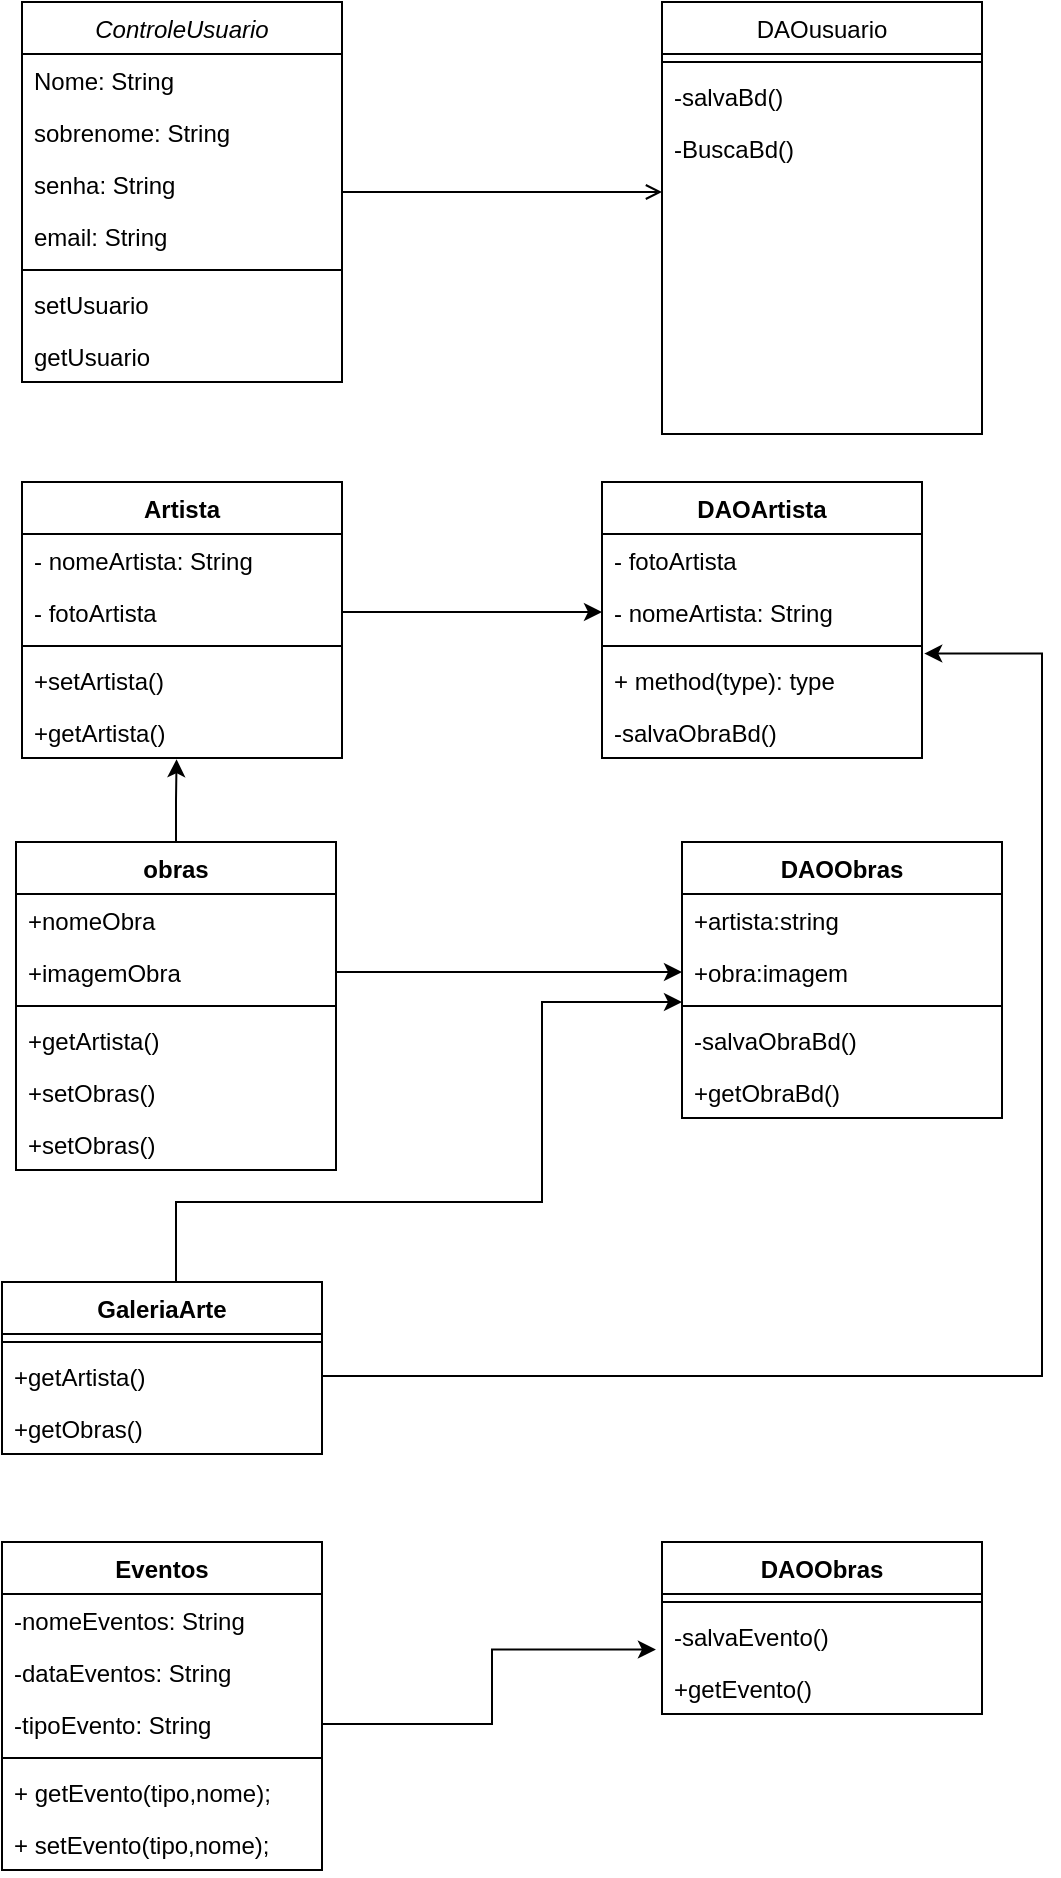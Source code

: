 <mxfile version="13.8.1" type="github">
  <diagram id="C5RBs43oDa-KdzZeNtuy" name="Page-1">
    <mxGraphModel dx="771" dy="418" grid="1" gridSize="10" guides="1" tooltips="1" connect="1" arrows="1" fold="1" page="1" pageScale="1" pageWidth="827" pageHeight="1169" math="0" shadow="0">
      <root>
        <mxCell id="WIyWlLk6GJQsqaUBKTNV-0" />
        <mxCell id="WIyWlLk6GJQsqaUBKTNV-1" parent="WIyWlLk6GJQsqaUBKTNV-0" />
        <mxCell id="zkfFHV4jXpPFQw0GAbJ--26" value="" style="endArrow=open;shadow=0;strokeWidth=1;rounded=0;endFill=1;edgeStyle=elbowEdgeStyle;elbow=vertical;" parent="WIyWlLk6GJQsqaUBKTNV-1" source="zkfFHV4jXpPFQw0GAbJ--0" target="zkfFHV4jXpPFQw0GAbJ--17" edge="1">
          <mxGeometry x="0.5" y="41" relative="1" as="geometry">
            <mxPoint x="380" y="192" as="sourcePoint" />
            <mxPoint x="540" y="192" as="targetPoint" />
            <mxPoint x="-40" y="32" as="offset" />
          </mxGeometry>
        </mxCell>
        <mxCell id="zkfFHV4jXpPFQw0GAbJ--17" value="DAOusuario" style="swimlane;fontStyle=0;align=center;verticalAlign=top;childLayout=stackLayout;horizontal=1;startSize=26;horizontalStack=0;resizeParent=1;resizeLast=0;collapsible=1;marginBottom=0;rounded=0;shadow=0;strokeWidth=1;" parent="WIyWlLk6GJQsqaUBKTNV-1" vertex="1">
          <mxGeometry x="630" y="20" width="160" height="216" as="geometry">
            <mxRectangle x="550" y="140" width="160" height="26" as="alternateBounds" />
          </mxGeometry>
        </mxCell>
        <mxCell id="zkfFHV4jXpPFQw0GAbJ--23" value="" style="line;html=1;strokeWidth=1;align=left;verticalAlign=middle;spacingTop=-1;spacingLeft=3;spacingRight=3;rotatable=0;labelPosition=right;points=[];portConstraint=eastwest;" parent="zkfFHV4jXpPFQw0GAbJ--17" vertex="1">
          <mxGeometry y="26" width="160" height="8" as="geometry" />
        </mxCell>
        <mxCell id="zkfFHV4jXpPFQw0GAbJ--24" value="-salvaBd()" style="text;align=left;verticalAlign=top;spacingLeft=4;spacingRight=4;overflow=hidden;rotatable=0;points=[[0,0.5],[1,0.5]];portConstraint=eastwest;" parent="zkfFHV4jXpPFQw0GAbJ--17" vertex="1">
          <mxGeometry y="34" width="160" height="26" as="geometry" />
        </mxCell>
        <mxCell id="c1m84H0Ug5NbBQ7ljvMr-7" value="-BuscaBd()" style="text;align=left;verticalAlign=top;spacingLeft=4;spacingRight=4;overflow=hidden;rotatable=0;points=[[0,0.5],[1,0.5]];portConstraint=eastwest;" vertex="1" parent="zkfFHV4jXpPFQw0GAbJ--17">
          <mxGeometry y="60" width="160" height="26" as="geometry" />
        </mxCell>
        <mxCell id="zkfFHV4jXpPFQw0GAbJ--0" value="ControleUsuario" style="swimlane;fontStyle=2;align=center;verticalAlign=top;childLayout=stackLayout;horizontal=1;startSize=26;horizontalStack=0;resizeParent=1;resizeLast=0;collapsible=1;marginBottom=0;rounded=0;shadow=0;strokeWidth=1;" parent="WIyWlLk6GJQsqaUBKTNV-1" vertex="1">
          <mxGeometry x="310" y="20" width="160" height="190" as="geometry">
            <mxRectangle x="230" y="140" width="160" height="26" as="alternateBounds" />
          </mxGeometry>
        </mxCell>
        <mxCell id="zkfFHV4jXpPFQw0GAbJ--1" value="Nome: String" style="text;align=left;verticalAlign=top;spacingLeft=4;spacingRight=4;overflow=hidden;rotatable=0;points=[[0,0.5],[1,0.5]];portConstraint=eastwest;" parent="zkfFHV4jXpPFQw0GAbJ--0" vertex="1">
          <mxGeometry y="26" width="160" height="26" as="geometry" />
        </mxCell>
        <mxCell id="c1m84H0Ug5NbBQ7ljvMr-0" value="sobrenome: String" style="text;align=left;verticalAlign=top;spacingLeft=4;spacingRight=4;overflow=hidden;rotatable=0;points=[[0,0.5],[1,0.5]];portConstraint=eastwest;rounded=0;shadow=0;html=0;" vertex="1" parent="zkfFHV4jXpPFQw0GAbJ--0">
          <mxGeometry y="52" width="160" height="26" as="geometry" />
        </mxCell>
        <mxCell id="zkfFHV4jXpPFQw0GAbJ--21" value="senha: String" style="text;align=left;verticalAlign=top;spacingLeft=4;spacingRight=4;overflow=hidden;rotatable=0;points=[[0,0.5],[1,0.5]];portConstraint=eastwest;rounded=0;shadow=0;html=0;" parent="zkfFHV4jXpPFQw0GAbJ--0" vertex="1">
          <mxGeometry y="78" width="160" height="26" as="geometry" />
        </mxCell>
        <mxCell id="zkfFHV4jXpPFQw0GAbJ--20" value="email: String" style="text;align=left;verticalAlign=top;spacingLeft=4;spacingRight=4;overflow=hidden;rotatable=0;points=[[0,0.5],[1,0.5]];portConstraint=eastwest;rounded=0;shadow=0;html=0;" parent="zkfFHV4jXpPFQw0GAbJ--0" vertex="1">
          <mxGeometry y="104" width="160" height="26" as="geometry" />
        </mxCell>
        <mxCell id="zkfFHV4jXpPFQw0GAbJ--4" value="" style="line;html=1;strokeWidth=1;align=left;verticalAlign=middle;spacingTop=-1;spacingLeft=3;spacingRight=3;rotatable=0;labelPosition=right;points=[];portConstraint=eastwest;" parent="zkfFHV4jXpPFQw0GAbJ--0" vertex="1">
          <mxGeometry y="130" width="160" height="8" as="geometry" />
        </mxCell>
        <mxCell id="zkfFHV4jXpPFQw0GAbJ--5" value="setUsuario" style="text;align=left;verticalAlign=top;spacingLeft=4;spacingRight=4;overflow=hidden;rotatable=0;points=[[0,0.5],[1,0.5]];portConstraint=eastwest;" parent="zkfFHV4jXpPFQw0GAbJ--0" vertex="1">
          <mxGeometry y="138" width="160" height="26" as="geometry" />
        </mxCell>
        <mxCell id="c1m84H0Ug5NbBQ7ljvMr-5" value="getUsuario" style="text;align=left;verticalAlign=top;spacingLeft=4;spacingRight=4;overflow=hidden;rotatable=0;points=[[0,0.5],[1,0.5]];portConstraint=eastwest;rounded=0;shadow=0;html=0;" vertex="1" parent="zkfFHV4jXpPFQw0GAbJ--0">
          <mxGeometry y="164" width="160" height="26" as="geometry" />
        </mxCell>
        <mxCell id="c1m84H0Ug5NbBQ7ljvMr-14" value="Artista" style="swimlane;fontStyle=1;align=center;verticalAlign=top;childLayout=stackLayout;horizontal=1;startSize=26;horizontalStack=0;resizeParent=1;resizeParentMax=0;resizeLast=0;collapsible=1;marginBottom=0;" vertex="1" parent="WIyWlLk6GJQsqaUBKTNV-1">
          <mxGeometry x="310" y="260" width="160" height="138" as="geometry" />
        </mxCell>
        <mxCell id="c1m84H0Ug5NbBQ7ljvMr-15" value="- nomeArtista: String" style="text;strokeColor=none;fillColor=none;align=left;verticalAlign=top;spacingLeft=4;spacingRight=4;overflow=hidden;rotatable=0;points=[[0,0.5],[1,0.5]];portConstraint=eastwest;" vertex="1" parent="c1m84H0Ug5NbBQ7ljvMr-14">
          <mxGeometry y="26" width="160" height="26" as="geometry" />
        </mxCell>
        <mxCell id="c1m84H0Ug5NbBQ7ljvMr-50" value="- fotoArtista" style="text;strokeColor=none;fillColor=none;align=left;verticalAlign=top;spacingLeft=4;spacingRight=4;overflow=hidden;rotatable=0;points=[[0,0.5],[1,0.5]];portConstraint=eastwest;" vertex="1" parent="c1m84H0Ug5NbBQ7ljvMr-14">
          <mxGeometry y="52" width="160" height="26" as="geometry" />
        </mxCell>
        <mxCell id="c1m84H0Ug5NbBQ7ljvMr-16" value="" style="line;strokeWidth=1;fillColor=none;align=left;verticalAlign=middle;spacingTop=-1;spacingLeft=3;spacingRight=3;rotatable=0;labelPosition=right;points=[];portConstraint=eastwest;" vertex="1" parent="c1m84H0Ug5NbBQ7ljvMr-14">
          <mxGeometry y="78" width="160" height="8" as="geometry" />
        </mxCell>
        <mxCell id="c1m84H0Ug5NbBQ7ljvMr-17" value="+setArtista()" style="text;strokeColor=none;fillColor=none;align=left;verticalAlign=top;spacingLeft=4;spacingRight=4;overflow=hidden;rotatable=0;points=[[0,0.5],[1,0.5]];portConstraint=eastwest;" vertex="1" parent="c1m84H0Ug5NbBQ7ljvMr-14">
          <mxGeometry y="86" width="160" height="26" as="geometry" />
        </mxCell>
        <mxCell id="c1m84H0Ug5NbBQ7ljvMr-18" value="+getArtista()" style="text;strokeColor=none;fillColor=none;align=left;verticalAlign=top;spacingLeft=4;spacingRight=4;overflow=hidden;rotatable=0;points=[[0,0.5],[1,0.5]];portConstraint=eastwest;" vertex="1" parent="c1m84H0Ug5NbBQ7ljvMr-14">
          <mxGeometry y="112" width="160" height="26" as="geometry" />
        </mxCell>
        <mxCell id="c1m84H0Ug5NbBQ7ljvMr-41" style="edgeStyle=orthogonalEdgeStyle;rounded=0;orthogonalLoop=1;jettySize=auto;html=1;entryX=0.483;entryY=1.024;entryDx=0;entryDy=0;entryPerimeter=0;" edge="1" parent="WIyWlLk6GJQsqaUBKTNV-1" source="c1m84H0Ug5NbBQ7ljvMr-26" target="c1m84H0Ug5NbBQ7ljvMr-18">
          <mxGeometry relative="1" as="geometry" />
        </mxCell>
        <mxCell id="c1m84H0Ug5NbBQ7ljvMr-26" value="obras" style="swimlane;fontStyle=1;align=center;verticalAlign=top;childLayout=stackLayout;horizontal=1;startSize=26;horizontalStack=0;resizeParent=1;resizeParentMax=0;resizeLast=0;collapsible=1;marginBottom=0;" vertex="1" parent="WIyWlLk6GJQsqaUBKTNV-1">
          <mxGeometry x="307" y="440" width="160" height="164" as="geometry" />
        </mxCell>
        <mxCell id="c1m84H0Ug5NbBQ7ljvMr-27" value="+nomeObra" style="text;strokeColor=none;fillColor=none;align=left;verticalAlign=top;spacingLeft=4;spacingRight=4;overflow=hidden;rotatable=0;points=[[0,0.5],[1,0.5]];portConstraint=eastwest;" vertex="1" parent="c1m84H0Ug5NbBQ7ljvMr-26">
          <mxGeometry y="26" width="160" height="26" as="geometry" />
        </mxCell>
        <mxCell id="c1m84H0Ug5NbBQ7ljvMr-51" value="+imagemObra" style="text;strokeColor=none;fillColor=none;align=left;verticalAlign=top;spacingLeft=4;spacingRight=4;overflow=hidden;rotatable=0;points=[[0,0.5],[1,0.5]];portConstraint=eastwest;" vertex="1" parent="c1m84H0Ug5NbBQ7ljvMr-26">
          <mxGeometry y="52" width="160" height="26" as="geometry" />
        </mxCell>
        <mxCell id="c1m84H0Ug5NbBQ7ljvMr-28" value="" style="line;strokeWidth=1;fillColor=none;align=left;verticalAlign=middle;spacingTop=-1;spacingLeft=3;spacingRight=3;rotatable=0;labelPosition=right;points=[];portConstraint=eastwest;" vertex="1" parent="c1m84H0Ug5NbBQ7ljvMr-26">
          <mxGeometry y="78" width="160" height="8" as="geometry" />
        </mxCell>
        <mxCell id="c1m84H0Ug5NbBQ7ljvMr-40" value="+getArtista()&#xa;" style="text;strokeColor=none;fillColor=none;align=left;verticalAlign=top;spacingLeft=4;spacingRight=4;overflow=hidden;rotatable=0;points=[[0,0.5],[1,0.5]];portConstraint=eastwest;" vertex="1" parent="c1m84H0Ug5NbBQ7ljvMr-26">
          <mxGeometry y="86" width="160" height="26" as="geometry" />
        </mxCell>
        <mxCell id="c1m84H0Ug5NbBQ7ljvMr-29" value="+setObras()" style="text;strokeColor=none;fillColor=none;align=left;verticalAlign=top;spacingLeft=4;spacingRight=4;overflow=hidden;rotatable=0;points=[[0,0.5],[1,0.5]];portConstraint=eastwest;" vertex="1" parent="c1m84H0Ug5NbBQ7ljvMr-26">
          <mxGeometry y="112" width="160" height="26" as="geometry" />
        </mxCell>
        <mxCell id="c1m84H0Ug5NbBQ7ljvMr-30" value="+setObras()&#xa;" style="text;strokeColor=none;fillColor=none;align=left;verticalAlign=top;spacingLeft=4;spacingRight=4;overflow=hidden;rotatable=0;points=[[0,0.5],[1,0.5]];portConstraint=eastwest;" vertex="1" parent="c1m84H0Ug5NbBQ7ljvMr-26">
          <mxGeometry y="138" width="160" height="26" as="geometry" />
        </mxCell>
        <mxCell id="c1m84H0Ug5NbBQ7ljvMr-42" style="edgeStyle=orthogonalEdgeStyle;rounded=0;orthogonalLoop=1;jettySize=auto;html=1;entryX=0;entryY=1.077;entryDx=0;entryDy=0;entryPerimeter=0;" edge="1" parent="WIyWlLk6GJQsqaUBKTNV-1" source="c1m84H0Ug5NbBQ7ljvMr-21" target="c1m84H0Ug5NbBQ7ljvMr-36">
          <mxGeometry relative="1" as="geometry">
            <Array as="points">
              <mxPoint x="387" y="620" />
              <mxPoint x="570" y="620" />
              <mxPoint x="570" y="520" />
            </Array>
          </mxGeometry>
        </mxCell>
        <mxCell id="c1m84H0Ug5NbBQ7ljvMr-52" style="edgeStyle=orthogonalEdgeStyle;rounded=0;orthogonalLoop=1;jettySize=auto;html=1;" edge="1" parent="WIyWlLk6GJQsqaUBKTNV-1" source="c1m84H0Ug5NbBQ7ljvMr-51" target="c1m84H0Ug5NbBQ7ljvMr-36">
          <mxGeometry relative="1" as="geometry">
            <mxPoint x="530" y="510" as="targetPoint" />
          </mxGeometry>
        </mxCell>
        <mxCell id="c1m84H0Ug5NbBQ7ljvMr-53" style="edgeStyle=orthogonalEdgeStyle;rounded=0;orthogonalLoop=1;jettySize=auto;html=1;" edge="1" parent="WIyWlLk6GJQsqaUBKTNV-1" source="c1m84H0Ug5NbBQ7ljvMr-50" target="c1m84H0Ug5NbBQ7ljvMr-48">
          <mxGeometry relative="1" as="geometry" />
        </mxCell>
        <mxCell id="c1m84H0Ug5NbBQ7ljvMr-44" value="DAOArtista" style="swimlane;fontStyle=1;align=center;verticalAlign=top;childLayout=stackLayout;horizontal=1;startSize=26;horizontalStack=0;resizeParent=1;resizeParentMax=0;resizeLast=0;collapsible=1;marginBottom=0;" vertex="1" parent="WIyWlLk6GJQsqaUBKTNV-1">
          <mxGeometry x="600" y="260" width="160" height="138" as="geometry" />
        </mxCell>
        <mxCell id="c1m84H0Ug5NbBQ7ljvMr-19" value="- fotoArtista" style="text;strokeColor=none;fillColor=none;align=left;verticalAlign=top;spacingLeft=4;spacingRight=4;overflow=hidden;rotatable=0;points=[[0,0.5],[1,0.5]];portConstraint=eastwest;" vertex="1" parent="c1m84H0Ug5NbBQ7ljvMr-44">
          <mxGeometry y="26" width="160" height="26" as="geometry" />
        </mxCell>
        <mxCell id="c1m84H0Ug5NbBQ7ljvMr-48" value="- nomeArtista: String" style="text;strokeColor=none;fillColor=none;align=left;verticalAlign=top;spacingLeft=4;spacingRight=4;overflow=hidden;rotatable=0;points=[[0,0.5],[1,0.5]];portConstraint=eastwest;" vertex="1" parent="c1m84H0Ug5NbBQ7ljvMr-44">
          <mxGeometry y="52" width="160" height="26" as="geometry" />
        </mxCell>
        <mxCell id="c1m84H0Ug5NbBQ7ljvMr-46" value="" style="line;strokeWidth=1;fillColor=none;align=left;verticalAlign=middle;spacingTop=-1;spacingLeft=3;spacingRight=3;rotatable=0;labelPosition=right;points=[];portConstraint=eastwest;" vertex="1" parent="c1m84H0Ug5NbBQ7ljvMr-44">
          <mxGeometry y="78" width="160" height="8" as="geometry" />
        </mxCell>
        <mxCell id="c1m84H0Ug5NbBQ7ljvMr-47" value="+ method(type): type" style="text;strokeColor=none;fillColor=none;align=left;verticalAlign=top;spacingLeft=4;spacingRight=4;overflow=hidden;rotatable=0;points=[[0,0.5],[1,0.5]];portConstraint=eastwest;" vertex="1" parent="c1m84H0Ug5NbBQ7ljvMr-44">
          <mxGeometry y="86" width="160" height="26" as="geometry" />
        </mxCell>
        <mxCell id="c1m84H0Ug5NbBQ7ljvMr-38" value="-salvaObraBd()" style="text;strokeColor=none;fillColor=none;align=left;verticalAlign=top;spacingLeft=4;spacingRight=4;overflow=hidden;rotatable=0;points=[[0,0.5],[1,0.5]];portConstraint=eastwest;" vertex="1" parent="c1m84H0Ug5NbBQ7ljvMr-44">
          <mxGeometry y="112" width="160" height="26" as="geometry" />
        </mxCell>
        <mxCell id="c1m84H0Ug5NbBQ7ljvMr-21" value="GaleriaArte" style="swimlane;fontStyle=1;align=center;verticalAlign=top;childLayout=stackLayout;horizontal=1;startSize=26;horizontalStack=0;resizeParent=1;resizeParentMax=0;resizeLast=0;collapsible=1;marginBottom=0;" vertex="1" parent="WIyWlLk6GJQsqaUBKTNV-1">
          <mxGeometry x="300" y="660" width="160" height="86" as="geometry" />
        </mxCell>
        <mxCell id="c1m84H0Ug5NbBQ7ljvMr-23" value="" style="line;strokeWidth=1;fillColor=none;align=left;verticalAlign=middle;spacingTop=-1;spacingLeft=3;spacingRight=3;rotatable=0;labelPosition=right;points=[];portConstraint=eastwest;" vertex="1" parent="c1m84H0Ug5NbBQ7ljvMr-21">
          <mxGeometry y="26" width="160" height="8" as="geometry" />
        </mxCell>
        <mxCell id="c1m84H0Ug5NbBQ7ljvMr-43" value="+getArtista()" style="text;strokeColor=none;fillColor=none;align=left;verticalAlign=top;spacingLeft=4;spacingRight=4;overflow=hidden;rotatable=0;points=[[0,0.5],[1,0.5]];portConstraint=eastwest;" vertex="1" parent="c1m84H0Ug5NbBQ7ljvMr-21">
          <mxGeometry y="34" width="160" height="26" as="geometry" />
        </mxCell>
        <mxCell id="c1m84H0Ug5NbBQ7ljvMr-24" value="+getObras()" style="text;strokeColor=none;fillColor=none;align=left;verticalAlign=top;spacingLeft=4;spacingRight=4;overflow=hidden;rotatable=0;points=[[0,0.5],[1,0.5]];portConstraint=eastwest;" vertex="1" parent="c1m84H0Ug5NbBQ7ljvMr-21">
          <mxGeometry y="60" width="160" height="26" as="geometry" />
        </mxCell>
        <mxCell id="c1m84H0Ug5NbBQ7ljvMr-35" value="DAOObras" style="swimlane;fontStyle=1;align=center;verticalAlign=top;childLayout=stackLayout;horizontal=1;startSize=26;horizontalStack=0;resizeParent=1;resizeParentMax=0;resizeLast=0;collapsible=1;marginBottom=0;" vertex="1" parent="WIyWlLk6GJQsqaUBKTNV-1">
          <mxGeometry x="640" y="440" width="160" height="138" as="geometry" />
        </mxCell>
        <mxCell id="c1m84H0Ug5NbBQ7ljvMr-32" value="+artista:string" style="text;strokeColor=none;fillColor=none;align=left;verticalAlign=top;spacingLeft=4;spacingRight=4;overflow=hidden;rotatable=0;points=[[0,0.5],[1,0.5]];portConstraint=eastwest;" vertex="1" parent="c1m84H0Ug5NbBQ7ljvMr-35">
          <mxGeometry y="26" width="160" height="26" as="geometry" />
        </mxCell>
        <mxCell id="c1m84H0Ug5NbBQ7ljvMr-36" value="+obra:imagem" style="text;strokeColor=none;fillColor=none;align=left;verticalAlign=top;spacingLeft=4;spacingRight=4;overflow=hidden;rotatable=0;points=[[0,0.5],[1,0.5]];portConstraint=eastwest;" vertex="1" parent="c1m84H0Ug5NbBQ7ljvMr-35">
          <mxGeometry y="52" width="160" height="26" as="geometry" />
        </mxCell>
        <mxCell id="c1m84H0Ug5NbBQ7ljvMr-37" value="" style="line;strokeWidth=1;fillColor=none;align=left;verticalAlign=middle;spacingTop=-1;spacingLeft=3;spacingRight=3;rotatable=0;labelPosition=right;points=[];portConstraint=eastwest;" vertex="1" parent="c1m84H0Ug5NbBQ7ljvMr-35">
          <mxGeometry y="78" width="160" height="8" as="geometry" />
        </mxCell>
        <mxCell id="c1m84H0Ug5NbBQ7ljvMr-49" value="-salvaObraBd()" style="text;strokeColor=none;fillColor=none;align=left;verticalAlign=top;spacingLeft=4;spacingRight=4;overflow=hidden;rotatable=0;points=[[0,0.5],[1,0.5]];portConstraint=eastwest;" vertex="1" parent="c1m84H0Ug5NbBQ7ljvMr-35">
          <mxGeometry y="86" width="160" height="26" as="geometry" />
        </mxCell>
        <mxCell id="c1m84H0Ug5NbBQ7ljvMr-39" value="+getObraBd()" style="text;strokeColor=none;fillColor=none;align=left;verticalAlign=top;spacingLeft=4;spacingRight=4;overflow=hidden;rotatable=0;points=[[0,0.5],[1,0.5]];portConstraint=eastwest;" vertex="1" parent="c1m84H0Ug5NbBQ7ljvMr-35">
          <mxGeometry y="112" width="160" height="26" as="geometry" />
        </mxCell>
        <mxCell id="c1m84H0Ug5NbBQ7ljvMr-54" value="Eventos" style="swimlane;fontStyle=1;align=center;verticalAlign=top;childLayout=stackLayout;horizontal=1;startSize=26;horizontalStack=0;resizeParent=1;resizeParentMax=0;resizeLast=0;collapsible=1;marginBottom=0;" vertex="1" parent="WIyWlLk6GJQsqaUBKTNV-1">
          <mxGeometry x="300" y="790" width="160" height="164" as="geometry" />
        </mxCell>
        <mxCell id="c1m84H0Ug5NbBQ7ljvMr-55" value="-nomeEventos: String" style="text;strokeColor=none;fillColor=none;align=left;verticalAlign=top;spacingLeft=4;spacingRight=4;overflow=hidden;rotatable=0;points=[[0,0.5],[1,0.5]];portConstraint=eastwest;" vertex="1" parent="c1m84H0Ug5NbBQ7ljvMr-54">
          <mxGeometry y="26" width="160" height="26" as="geometry" />
        </mxCell>
        <mxCell id="c1m84H0Ug5NbBQ7ljvMr-58" value="-dataEventos: String" style="text;strokeColor=none;fillColor=none;align=left;verticalAlign=top;spacingLeft=4;spacingRight=4;overflow=hidden;rotatable=0;points=[[0,0.5],[1,0.5]];portConstraint=eastwest;" vertex="1" parent="c1m84H0Ug5NbBQ7ljvMr-54">
          <mxGeometry y="52" width="160" height="26" as="geometry" />
        </mxCell>
        <mxCell id="c1m84H0Ug5NbBQ7ljvMr-59" value="-tipoEvento: String" style="text;strokeColor=none;fillColor=none;align=left;verticalAlign=top;spacingLeft=4;spacingRight=4;overflow=hidden;rotatable=0;points=[[0,0.5],[1,0.5]];portConstraint=eastwest;" vertex="1" parent="c1m84H0Ug5NbBQ7ljvMr-54">
          <mxGeometry y="78" width="160" height="26" as="geometry" />
        </mxCell>
        <mxCell id="c1m84H0Ug5NbBQ7ljvMr-56" value="" style="line;strokeWidth=1;fillColor=none;align=left;verticalAlign=middle;spacingTop=-1;spacingLeft=3;spacingRight=3;rotatable=0;labelPosition=right;points=[];portConstraint=eastwest;" vertex="1" parent="c1m84H0Ug5NbBQ7ljvMr-54">
          <mxGeometry y="104" width="160" height="8" as="geometry" />
        </mxCell>
        <mxCell id="c1m84H0Ug5NbBQ7ljvMr-66" value="+ getEvento(tipo,nome);" style="text;strokeColor=none;fillColor=none;align=left;verticalAlign=top;spacingLeft=4;spacingRight=4;overflow=hidden;rotatable=0;points=[[0,0.5],[1,0.5]];portConstraint=eastwest;" vertex="1" parent="c1m84H0Ug5NbBQ7ljvMr-54">
          <mxGeometry y="112" width="160" height="26" as="geometry" />
        </mxCell>
        <mxCell id="c1m84H0Ug5NbBQ7ljvMr-57" value="+ setEvento(tipo,nome);" style="text;strokeColor=none;fillColor=none;align=left;verticalAlign=top;spacingLeft=4;spacingRight=4;overflow=hidden;rotatable=0;points=[[0,0.5],[1,0.5]];portConstraint=eastwest;" vertex="1" parent="c1m84H0Ug5NbBQ7ljvMr-54">
          <mxGeometry y="138" width="160" height="26" as="geometry" />
        </mxCell>
        <mxCell id="c1m84H0Ug5NbBQ7ljvMr-67" value="DAOObras" style="swimlane;fontStyle=1;align=center;verticalAlign=top;childLayout=stackLayout;horizontal=1;startSize=26;horizontalStack=0;resizeParent=1;resizeParentMax=0;resizeLast=0;collapsible=1;marginBottom=0;" vertex="1" parent="WIyWlLk6GJQsqaUBKTNV-1">
          <mxGeometry x="630" y="790" width="160" height="86" as="geometry" />
        </mxCell>
        <mxCell id="c1m84H0Ug5NbBQ7ljvMr-70" value="" style="line;strokeWidth=1;fillColor=none;align=left;verticalAlign=middle;spacingTop=-1;spacingLeft=3;spacingRight=3;rotatable=0;labelPosition=right;points=[];portConstraint=eastwest;" vertex="1" parent="c1m84H0Ug5NbBQ7ljvMr-67">
          <mxGeometry y="26" width="160" height="8" as="geometry" />
        </mxCell>
        <mxCell id="c1m84H0Ug5NbBQ7ljvMr-71" value="-salvaEvento()" style="text;strokeColor=none;fillColor=none;align=left;verticalAlign=top;spacingLeft=4;spacingRight=4;overflow=hidden;rotatable=0;points=[[0,0.5],[1,0.5]];portConstraint=eastwest;" vertex="1" parent="c1m84H0Ug5NbBQ7ljvMr-67">
          <mxGeometry y="34" width="160" height="26" as="geometry" />
        </mxCell>
        <mxCell id="c1m84H0Ug5NbBQ7ljvMr-72" value="+getEvento()" style="text;strokeColor=none;fillColor=none;align=left;verticalAlign=top;spacingLeft=4;spacingRight=4;overflow=hidden;rotatable=0;points=[[0,0.5],[1,0.5]];portConstraint=eastwest;" vertex="1" parent="c1m84H0Ug5NbBQ7ljvMr-67">
          <mxGeometry y="60" width="160" height="26" as="geometry" />
        </mxCell>
        <mxCell id="c1m84H0Ug5NbBQ7ljvMr-73" style="edgeStyle=orthogonalEdgeStyle;rounded=0;orthogonalLoop=1;jettySize=auto;html=1;entryX=-0.019;entryY=0.761;entryDx=0;entryDy=0;entryPerimeter=0;" edge="1" parent="WIyWlLk6GJQsqaUBKTNV-1" source="c1m84H0Ug5NbBQ7ljvMr-59" target="c1m84H0Ug5NbBQ7ljvMr-71">
          <mxGeometry relative="1" as="geometry" />
        </mxCell>
        <mxCell id="c1m84H0Ug5NbBQ7ljvMr-74" style="edgeStyle=orthogonalEdgeStyle;rounded=0;orthogonalLoop=1;jettySize=auto;html=1;entryX=1.007;entryY=-0.009;entryDx=0;entryDy=0;entryPerimeter=0;" edge="1" parent="WIyWlLk6GJQsqaUBKTNV-1" source="c1m84H0Ug5NbBQ7ljvMr-43" target="c1m84H0Ug5NbBQ7ljvMr-47">
          <mxGeometry relative="1" as="geometry">
            <Array as="points">
              <mxPoint x="820" y="707" />
              <mxPoint x="820" y="346" />
            </Array>
          </mxGeometry>
        </mxCell>
      </root>
    </mxGraphModel>
  </diagram>
</mxfile>

